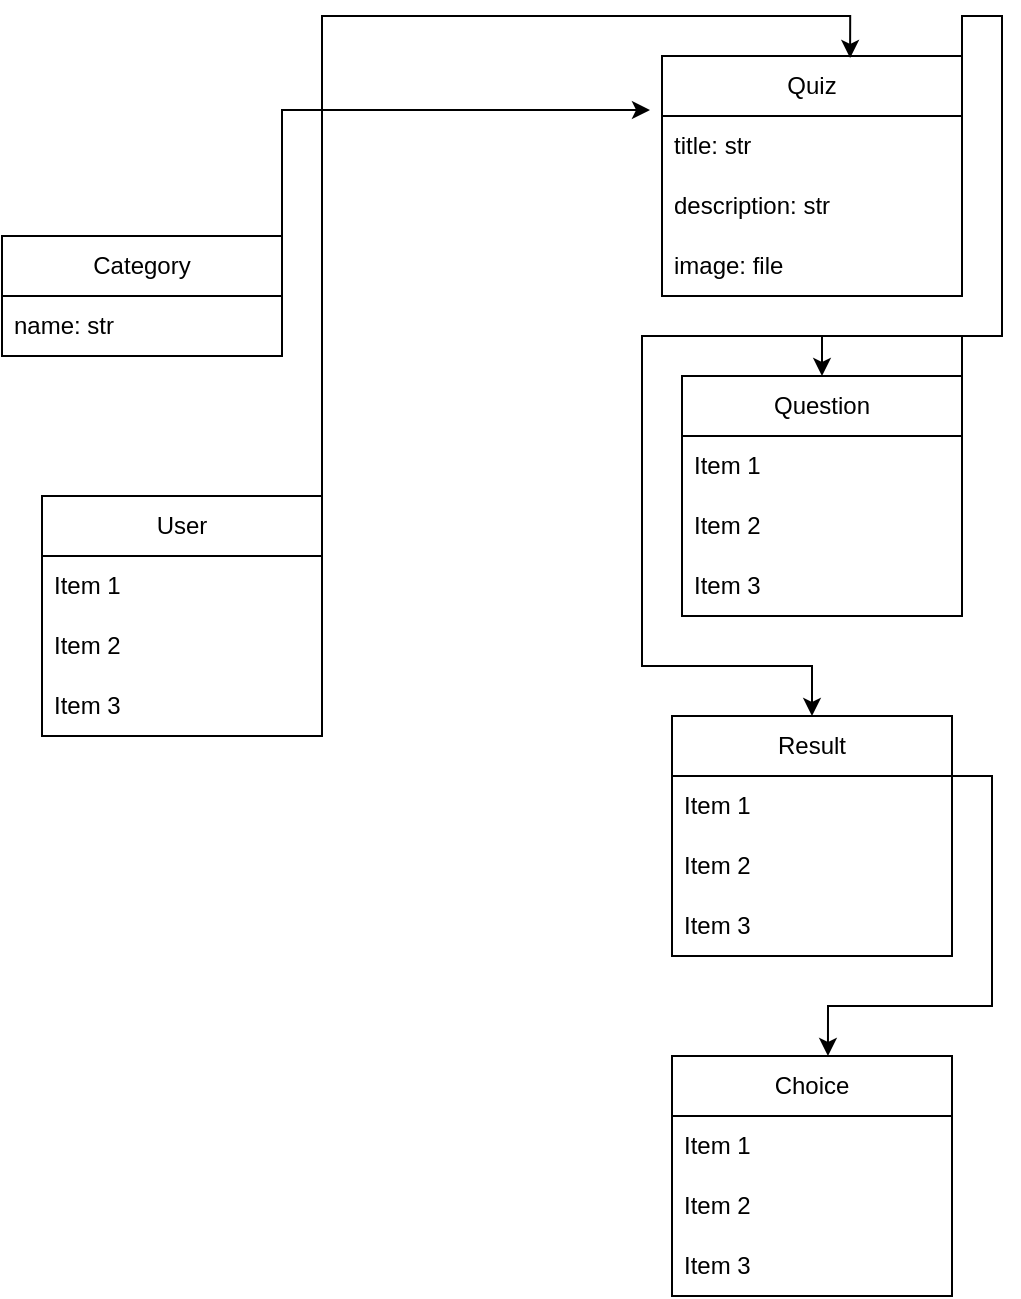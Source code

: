 <mxfile version="24.4.9" type="github">
  <diagram name="Страница — 1" id="t7qDNveH0Kq646JjlacB">
    <mxGraphModel dx="1434" dy="1987" grid="1" gridSize="10" guides="1" tooltips="1" connect="1" arrows="1" fold="1" page="1" pageScale="1" pageWidth="827" pageHeight="1169" math="0" shadow="0">
      <root>
        <mxCell id="0" />
        <mxCell id="1" parent="0" />
        <mxCell id="OBwXp8GNr2Pj7BoL5eHo-1" value="Category" style="swimlane;fontStyle=0;childLayout=stackLayout;horizontal=1;startSize=30;horizontalStack=0;resizeParent=1;resizeParentMax=0;resizeLast=0;collapsible=1;marginBottom=0;whiteSpace=wrap;html=1;" vertex="1" parent="1">
          <mxGeometry x="40" y="-540" width="140" height="60" as="geometry">
            <mxRectangle x="40" y="-540" width="90" height="30" as="alternateBounds" />
          </mxGeometry>
        </mxCell>
        <mxCell id="OBwXp8GNr2Pj7BoL5eHo-2" value="name: str" style="text;strokeColor=none;fillColor=none;align=left;verticalAlign=middle;spacingLeft=4;spacingRight=4;overflow=hidden;points=[[0,0.5],[1,0.5]];portConstraint=eastwest;rotatable=0;whiteSpace=wrap;html=1;" vertex="1" parent="OBwXp8GNr2Pj7BoL5eHo-1">
          <mxGeometry y="30" width="140" height="30" as="geometry" />
        </mxCell>
        <mxCell id="OBwXp8GNr2Pj7BoL5eHo-27" style="edgeStyle=orthogonalEdgeStyle;rounded=0;orthogonalLoop=1;jettySize=auto;html=1;exitX=1;exitY=0;exitDx=0;exitDy=0;" edge="1" parent="1" source="OBwXp8GNr2Pj7BoL5eHo-6" target="OBwXp8GNr2Pj7BoL5eHo-18">
          <mxGeometry relative="1" as="geometry" />
        </mxCell>
        <mxCell id="OBwXp8GNr2Pj7BoL5eHo-6" value="Quiz" style="swimlane;fontStyle=0;childLayout=stackLayout;horizontal=1;startSize=30;horizontalStack=0;resizeParent=1;resizeParentMax=0;resizeLast=0;collapsible=1;marginBottom=0;whiteSpace=wrap;html=1;" vertex="1" parent="1">
          <mxGeometry x="370" y="-630" width="150" height="120" as="geometry" />
        </mxCell>
        <mxCell id="OBwXp8GNr2Pj7BoL5eHo-7" value="title: str" style="text;strokeColor=none;fillColor=none;align=left;verticalAlign=middle;spacingLeft=4;spacingRight=4;overflow=hidden;points=[[0,0.5],[1,0.5]];portConstraint=eastwest;rotatable=0;whiteSpace=wrap;html=1;" vertex="1" parent="OBwXp8GNr2Pj7BoL5eHo-6">
          <mxGeometry y="30" width="150" height="30" as="geometry" />
        </mxCell>
        <mxCell id="OBwXp8GNr2Pj7BoL5eHo-8" value="description: str" style="text;strokeColor=none;fillColor=none;align=left;verticalAlign=middle;spacingLeft=4;spacingRight=4;overflow=hidden;points=[[0,0.5],[1,0.5]];portConstraint=eastwest;rotatable=0;whiteSpace=wrap;html=1;" vertex="1" parent="OBwXp8GNr2Pj7BoL5eHo-6">
          <mxGeometry y="60" width="150" height="30" as="geometry" />
        </mxCell>
        <mxCell id="OBwXp8GNr2Pj7BoL5eHo-9" value="image: file" style="text;strokeColor=none;fillColor=none;align=left;verticalAlign=middle;spacingLeft=4;spacingRight=4;overflow=hidden;points=[[0,0.5],[1,0.5]];portConstraint=eastwest;rotatable=0;whiteSpace=wrap;html=1;" vertex="1" parent="OBwXp8GNr2Pj7BoL5eHo-6">
          <mxGeometry y="90" width="150" height="30" as="geometry" />
        </mxCell>
        <mxCell id="OBwXp8GNr2Pj7BoL5eHo-10" value="User" style="swimlane;fontStyle=0;childLayout=stackLayout;horizontal=1;startSize=30;horizontalStack=0;resizeParent=1;resizeParentMax=0;resizeLast=0;collapsible=1;marginBottom=0;whiteSpace=wrap;html=1;" vertex="1" parent="1">
          <mxGeometry x="60" y="-410" width="140" height="120" as="geometry" />
        </mxCell>
        <mxCell id="OBwXp8GNr2Pj7BoL5eHo-11" value="Item 1" style="text;strokeColor=none;fillColor=none;align=left;verticalAlign=middle;spacingLeft=4;spacingRight=4;overflow=hidden;points=[[0,0.5],[1,0.5]];portConstraint=eastwest;rotatable=0;whiteSpace=wrap;html=1;" vertex="1" parent="OBwXp8GNr2Pj7BoL5eHo-10">
          <mxGeometry y="30" width="140" height="30" as="geometry" />
        </mxCell>
        <mxCell id="OBwXp8GNr2Pj7BoL5eHo-12" value="Item 2" style="text;strokeColor=none;fillColor=none;align=left;verticalAlign=middle;spacingLeft=4;spacingRight=4;overflow=hidden;points=[[0,0.5],[1,0.5]];portConstraint=eastwest;rotatable=0;whiteSpace=wrap;html=1;" vertex="1" parent="OBwXp8GNr2Pj7BoL5eHo-10">
          <mxGeometry y="60" width="140" height="30" as="geometry" />
        </mxCell>
        <mxCell id="OBwXp8GNr2Pj7BoL5eHo-13" value="Item 3" style="text;strokeColor=none;fillColor=none;align=left;verticalAlign=middle;spacingLeft=4;spacingRight=4;overflow=hidden;points=[[0,0.5],[1,0.5]];portConstraint=eastwest;rotatable=0;whiteSpace=wrap;html=1;" vertex="1" parent="OBwXp8GNr2Pj7BoL5eHo-10">
          <mxGeometry y="90" width="140" height="30" as="geometry" />
        </mxCell>
        <mxCell id="OBwXp8GNr2Pj7BoL5eHo-14" value="Result" style="swimlane;fontStyle=0;childLayout=stackLayout;horizontal=1;startSize=30;horizontalStack=0;resizeParent=1;resizeParentMax=0;resizeLast=0;collapsible=1;marginBottom=0;whiteSpace=wrap;html=1;" vertex="1" parent="1">
          <mxGeometry x="375" y="-300" width="140" height="120" as="geometry" />
        </mxCell>
        <mxCell id="OBwXp8GNr2Pj7BoL5eHo-15" value="Item 1" style="text;strokeColor=none;fillColor=none;align=left;verticalAlign=middle;spacingLeft=4;spacingRight=4;overflow=hidden;points=[[0,0.5],[1,0.5]];portConstraint=eastwest;rotatable=0;whiteSpace=wrap;html=1;" vertex="1" parent="OBwXp8GNr2Pj7BoL5eHo-14">
          <mxGeometry y="30" width="140" height="30" as="geometry" />
        </mxCell>
        <mxCell id="OBwXp8GNr2Pj7BoL5eHo-16" value="Item 2" style="text;strokeColor=none;fillColor=none;align=left;verticalAlign=middle;spacingLeft=4;spacingRight=4;overflow=hidden;points=[[0,0.5],[1,0.5]];portConstraint=eastwest;rotatable=0;whiteSpace=wrap;html=1;" vertex="1" parent="OBwXp8GNr2Pj7BoL5eHo-14">
          <mxGeometry y="60" width="140" height="30" as="geometry" />
        </mxCell>
        <mxCell id="OBwXp8GNr2Pj7BoL5eHo-17" value="Item 3" style="text;strokeColor=none;fillColor=none;align=left;verticalAlign=middle;spacingLeft=4;spacingRight=4;overflow=hidden;points=[[0,0.5],[1,0.5]];portConstraint=eastwest;rotatable=0;whiteSpace=wrap;html=1;" vertex="1" parent="OBwXp8GNr2Pj7BoL5eHo-14">
          <mxGeometry y="90" width="140" height="30" as="geometry" />
        </mxCell>
        <mxCell id="OBwXp8GNr2Pj7BoL5eHo-28" style="edgeStyle=orthogonalEdgeStyle;rounded=0;orthogonalLoop=1;jettySize=auto;html=1;exitX=1;exitY=0;exitDx=0;exitDy=0;entryX=0.5;entryY=0;entryDx=0;entryDy=0;" edge="1" parent="1" source="OBwXp8GNr2Pj7BoL5eHo-18" target="OBwXp8GNr2Pj7BoL5eHo-14">
          <mxGeometry relative="1" as="geometry" />
        </mxCell>
        <mxCell id="OBwXp8GNr2Pj7BoL5eHo-18" value="Question" style="swimlane;fontStyle=0;childLayout=stackLayout;horizontal=1;startSize=30;horizontalStack=0;resizeParent=1;resizeParentMax=0;resizeLast=0;collapsible=1;marginBottom=0;whiteSpace=wrap;html=1;" vertex="1" parent="1">
          <mxGeometry x="380" y="-470" width="140" height="120" as="geometry" />
        </mxCell>
        <mxCell id="OBwXp8GNr2Pj7BoL5eHo-19" value="Item 1" style="text;strokeColor=none;fillColor=none;align=left;verticalAlign=middle;spacingLeft=4;spacingRight=4;overflow=hidden;points=[[0,0.5],[1,0.5]];portConstraint=eastwest;rotatable=0;whiteSpace=wrap;html=1;" vertex="1" parent="OBwXp8GNr2Pj7BoL5eHo-18">
          <mxGeometry y="30" width="140" height="30" as="geometry" />
        </mxCell>
        <mxCell id="OBwXp8GNr2Pj7BoL5eHo-20" value="Item 2" style="text;strokeColor=none;fillColor=none;align=left;verticalAlign=middle;spacingLeft=4;spacingRight=4;overflow=hidden;points=[[0,0.5],[1,0.5]];portConstraint=eastwest;rotatable=0;whiteSpace=wrap;html=1;" vertex="1" parent="OBwXp8GNr2Pj7BoL5eHo-18">
          <mxGeometry y="60" width="140" height="30" as="geometry" />
        </mxCell>
        <mxCell id="OBwXp8GNr2Pj7BoL5eHo-21" value="Item 3" style="text;strokeColor=none;fillColor=none;align=left;verticalAlign=middle;spacingLeft=4;spacingRight=4;overflow=hidden;points=[[0,0.5],[1,0.5]];portConstraint=eastwest;rotatable=0;whiteSpace=wrap;html=1;" vertex="1" parent="OBwXp8GNr2Pj7BoL5eHo-18">
          <mxGeometry y="90" width="140" height="30" as="geometry" />
        </mxCell>
        <mxCell id="OBwXp8GNr2Pj7BoL5eHo-22" value="Choice" style="swimlane;fontStyle=0;childLayout=stackLayout;horizontal=1;startSize=30;horizontalStack=0;resizeParent=1;resizeParentMax=0;resizeLast=0;collapsible=1;marginBottom=0;whiteSpace=wrap;html=1;" vertex="1" parent="1">
          <mxGeometry x="375" y="-130" width="140" height="120" as="geometry" />
        </mxCell>
        <mxCell id="OBwXp8GNr2Pj7BoL5eHo-23" value="Item 1" style="text;strokeColor=none;fillColor=none;align=left;verticalAlign=middle;spacingLeft=4;spacingRight=4;overflow=hidden;points=[[0,0.5],[1,0.5]];portConstraint=eastwest;rotatable=0;whiteSpace=wrap;html=1;" vertex="1" parent="OBwXp8GNr2Pj7BoL5eHo-22">
          <mxGeometry y="30" width="140" height="30" as="geometry" />
        </mxCell>
        <mxCell id="OBwXp8GNr2Pj7BoL5eHo-24" value="Item 2" style="text;strokeColor=none;fillColor=none;align=left;verticalAlign=middle;spacingLeft=4;spacingRight=4;overflow=hidden;points=[[0,0.5],[1,0.5]];portConstraint=eastwest;rotatable=0;whiteSpace=wrap;html=1;" vertex="1" parent="OBwXp8GNr2Pj7BoL5eHo-22">
          <mxGeometry y="60" width="140" height="30" as="geometry" />
        </mxCell>
        <mxCell id="OBwXp8GNr2Pj7BoL5eHo-25" value="Item 3" style="text;strokeColor=none;fillColor=none;align=left;verticalAlign=middle;spacingLeft=4;spacingRight=4;overflow=hidden;points=[[0,0.5],[1,0.5]];portConstraint=eastwest;rotatable=0;whiteSpace=wrap;html=1;" vertex="1" parent="OBwXp8GNr2Pj7BoL5eHo-22">
          <mxGeometry y="90" width="140" height="30" as="geometry" />
        </mxCell>
        <mxCell id="OBwXp8GNr2Pj7BoL5eHo-26" style="edgeStyle=orthogonalEdgeStyle;rounded=0;orthogonalLoop=1;jettySize=auto;html=1;exitX=1;exitY=0;exitDx=0;exitDy=0;entryX=-0.04;entryY=-0.1;entryDx=0;entryDy=0;entryPerimeter=0;" edge="1" parent="1" source="OBwXp8GNr2Pj7BoL5eHo-1" target="OBwXp8GNr2Pj7BoL5eHo-7">
          <mxGeometry relative="1" as="geometry" />
        </mxCell>
        <mxCell id="OBwXp8GNr2Pj7BoL5eHo-29" style="edgeStyle=orthogonalEdgeStyle;rounded=0;orthogonalLoop=1;jettySize=auto;html=1;exitX=1;exitY=0.25;exitDx=0;exitDy=0;entryX=0.557;entryY=0;entryDx=0;entryDy=0;entryPerimeter=0;" edge="1" parent="1" source="OBwXp8GNr2Pj7BoL5eHo-14" target="OBwXp8GNr2Pj7BoL5eHo-22">
          <mxGeometry relative="1" as="geometry" />
        </mxCell>
        <mxCell id="OBwXp8GNr2Pj7BoL5eHo-30" style="edgeStyle=orthogonalEdgeStyle;rounded=0;orthogonalLoop=1;jettySize=auto;html=1;exitX=1;exitY=0;exitDx=0;exitDy=0;entryX=0.627;entryY=0.008;entryDx=0;entryDy=0;entryPerimeter=0;" edge="1" parent="1" source="OBwXp8GNr2Pj7BoL5eHo-10" target="OBwXp8GNr2Pj7BoL5eHo-6">
          <mxGeometry relative="1" as="geometry" />
        </mxCell>
      </root>
    </mxGraphModel>
  </diagram>
</mxfile>
